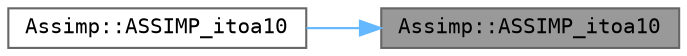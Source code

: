 digraph "Assimp::ASSIMP_itoa10"
{
 // LATEX_PDF_SIZE
  bgcolor="transparent";
  edge [fontname=Terminal,fontsize=10,labelfontname=Helvetica,labelfontsize=10];
  node [fontname=Terminal,fontsize=10,shape=box,height=0.2,width=0.4];
  rankdir="RL";
  Node1 [label="Assimp::ASSIMP_itoa10",height=0.2,width=0.4,color="gray40", fillcolor="grey60", style="filled", fontcolor="black",tooltip="itoa with a fixed base 10 'itoa' is not consistently available on all platforms so it is quite useful..."];
  Node1 -> Node2 [dir="back",color="steelblue1",style="solid"];
  Node2 [label="Assimp::ASSIMP_itoa10",height=0.2,width=0.4,color="grey40", fillcolor="white", style="filled",URL="$namespace_assimp.html#a780ce39f05ccc110f67a59dd76709112",tooltip="itoa with a fixed base 10 (Secure template overload) The compiler should choose this function if he o..."];
}
